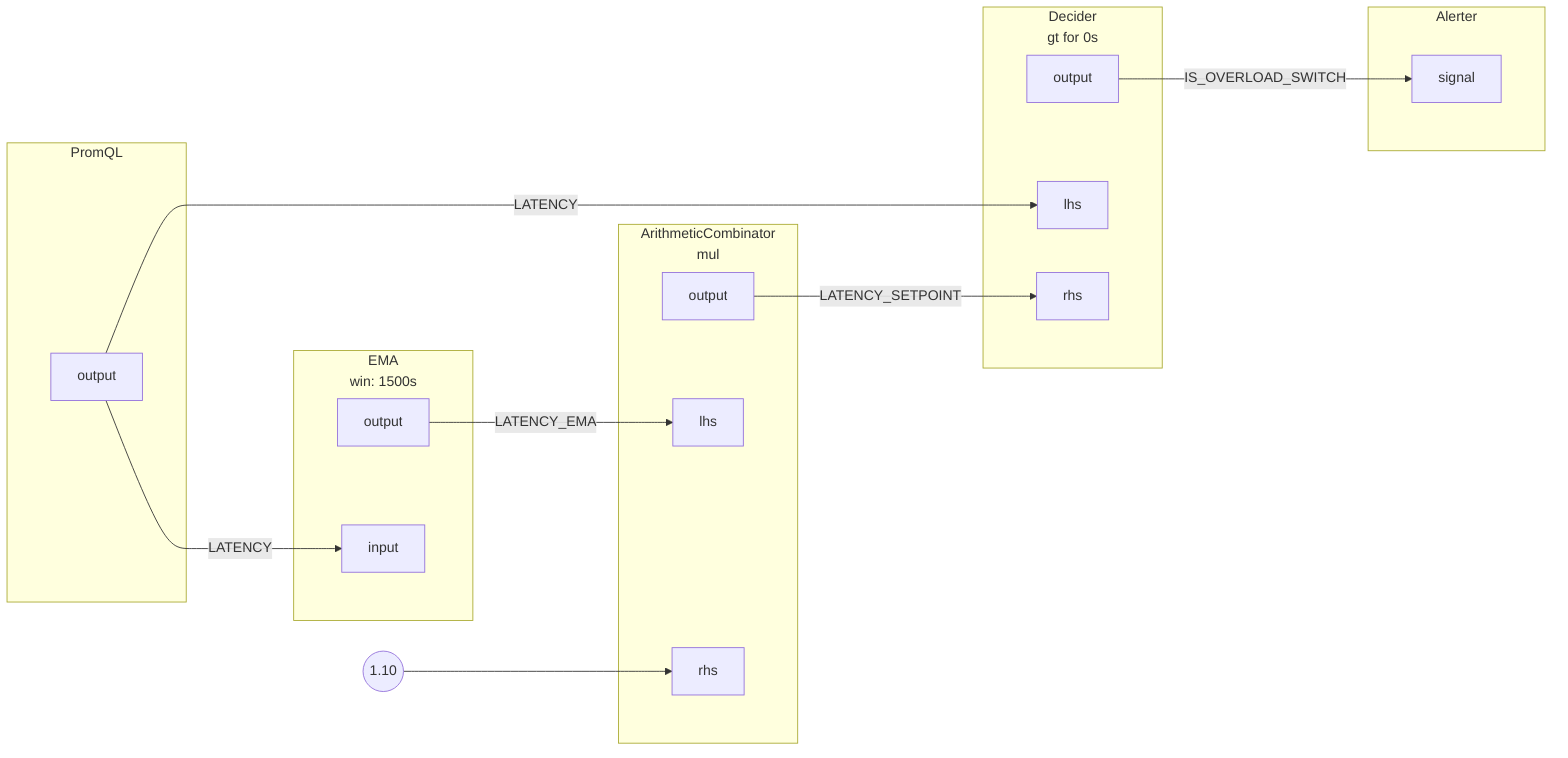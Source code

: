 flowchart LR
subgraph 0[PromQL]
subgraph 0_outports[ ]
style 0_outports fill:none,stroke:none
0output[output]
end
end
subgraph 1[<center>EMA<br/>win: 1500s</center>]
subgraph 1_inports[ ]
style 1_inports fill:none,stroke:none
1input[input]
end
subgraph 1_outports[ ]
style 1_outports fill:none,stroke:none
1output[output]
end
end
subgraph 2[<center>ArithmeticCombinator<br/>mul</center>]
subgraph 2_inports[ ]
style 2_inports fill:none,stroke:none
2lhs[lhs]
2rhs[rhs]
end
subgraph 2_outports[ ]
style 2_outports fill:none,stroke:none
2output[output]
end
end
FakeConstant0((1.10))
FakeConstant0 --> 2rhs
subgraph 3[<center>Decider<br/>gt for 0s</center>]
subgraph 3_inports[ ]
style 3_inports fill:none,stroke:none
3lhs[lhs]
3rhs[rhs]
end
subgraph 3_outports[ ]
style 3_outports fill:none,stroke:none
3output[output]
end
end
subgraph 4[Alerter]
subgraph 4_inports[ ]
style 4_inports fill:none,stroke:none
4signal[signal]
end
end
1output --> |LATENCY_EMA| 2lhs
2output --> |LATENCY_SETPOINT| 3rhs
3output --> |IS_OVERLOAD_SWITCH| 4signal
0output --> |LATENCY| 1input
0output --> |LATENCY| 3lhs